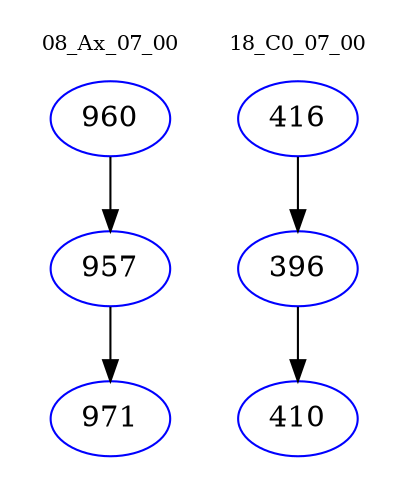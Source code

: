 digraph{
subgraph cluster_0 {
color = white
label = "08_Ax_07_00";
fontsize=10;
T0_960 [label="960", color="blue"]
T0_960 -> T0_957 [color="black"]
T0_957 [label="957", color="blue"]
T0_957 -> T0_971 [color="black"]
T0_971 [label="971", color="blue"]
}
subgraph cluster_1 {
color = white
label = "18_C0_07_00";
fontsize=10;
T1_416 [label="416", color="blue"]
T1_416 -> T1_396 [color="black"]
T1_396 [label="396", color="blue"]
T1_396 -> T1_410 [color="black"]
T1_410 [label="410", color="blue"]
}
}
